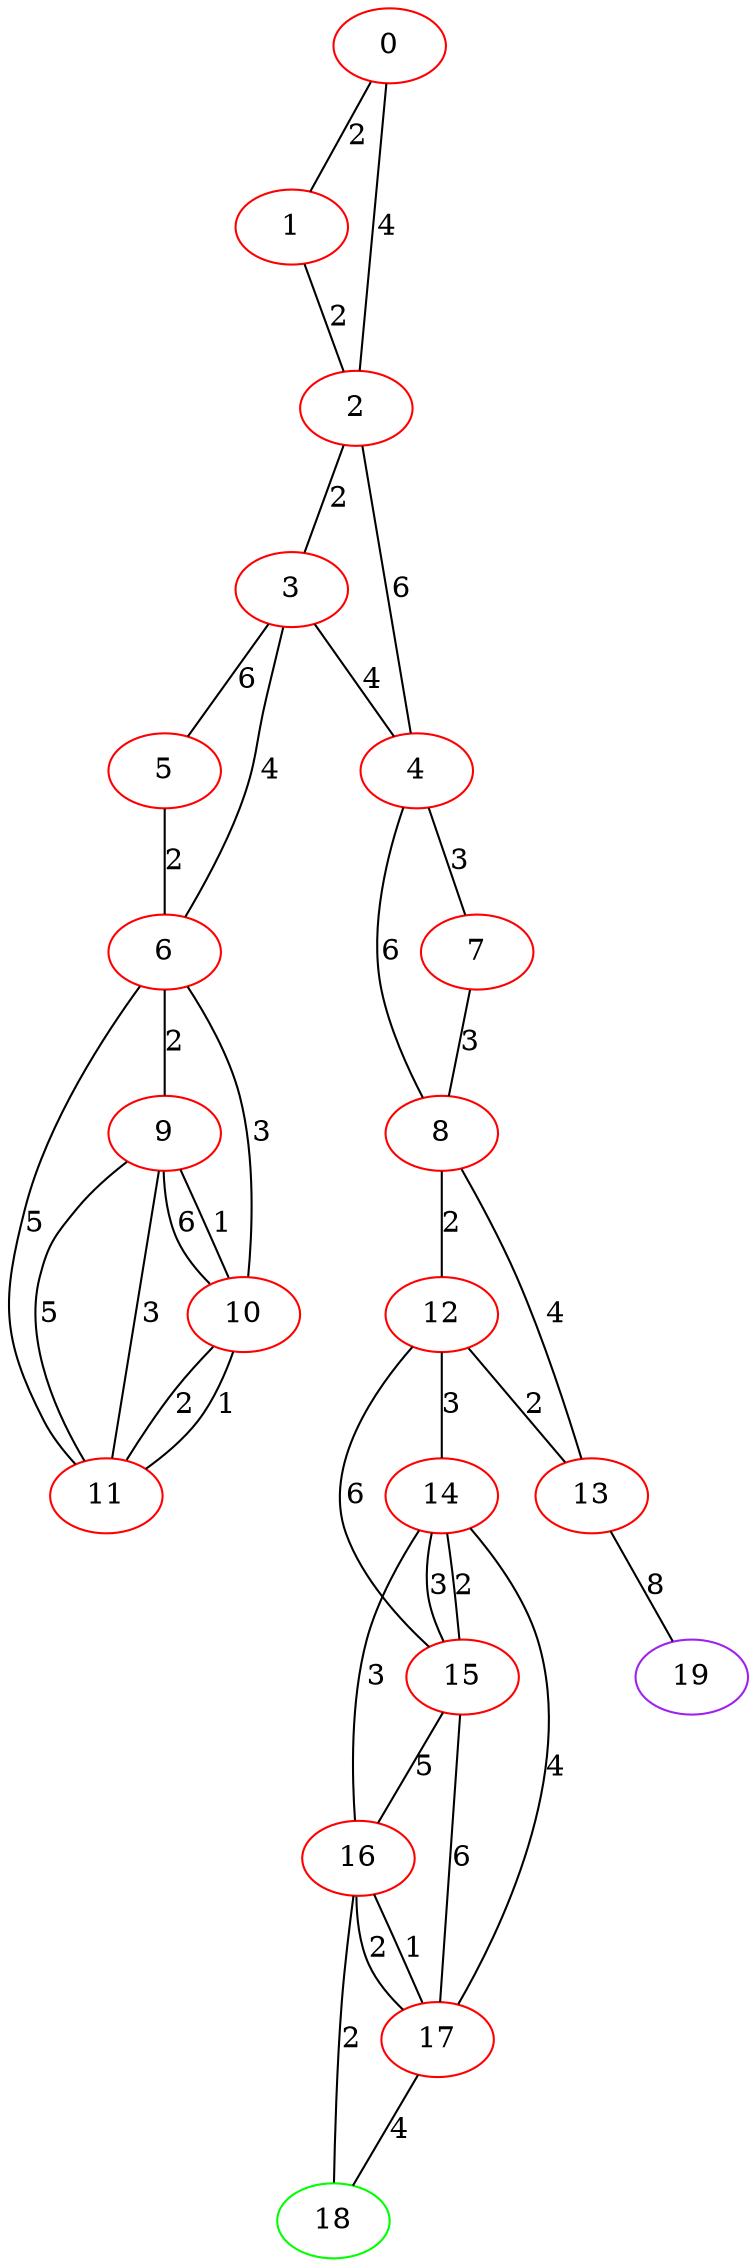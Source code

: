 graph "" {
0 [color=red, weight=1];
1 [color=red, weight=1];
2 [color=red, weight=1];
3 [color=red, weight=1];
4 [color=red, weight=1];
5 [color=red, weight=1];
6 [color=red, weight=1];
7 [color=red, weight=1];
8 [color=red, weight=1];
9 [color=red, weight=1];
10 [color=red, weight=1];
11 [color=red, weight=1];
12 [color=red, weight=1];
13 [color=red, weight=1];
14 [color=red, weight=1];
15 [color=red, weight=1];
16 [color=red, weight=1];
17 [color=red, weight=1];
18 [color=green, weight=2];
19 [color=purple, weight=4];
0 -- 1  [key=0, label=2];
0 -- 2  [key=0, label=4];
1 -- 2  [key=0, label=2];
2 -- 3  [key=0, label=2];
2 -- 4  [key=0, label=6];
3 -- 4  [key=0, label=4];
3 -- 5  [key=0, label=6];
3 -- 6  [key=0, label=4];
4 -- 8  [key=0, label=6];
4 -- 7  [key=0, label=3];
5 -- 6  [key=0, label=2];
6 -- 11  [key=0, label=5];
6 -- 9  [key=0, label=2];
6 -- 10  [key=0, label=3];
7 -- 8  [key=0, label=3];
8 -- 12  [key=0, label=2];
8 -- 13  [key=0, label=4];
9 -- 10  [key=0, label=6];
9 -- 10  [key=1, label=1];
9 -- 11  [key=0, label=5];
9 -- 11  [key=1, label=3];
10 -- 11  [key=0, label=1];
10 -- 11  [key=1, label=2];
12 -- 13  [key=0, label=2];
12 -- 14  [key=0, label=3];
12 -- 15  [key=0, label=6];
13 -- 19  [key=0, label=8];
14 -- 16  [key=0, label=3];
14 -- 17  [key=0, label=4];
14 -- 15  [key=0, label=2];
14 -- 15  [key=1, label=3];
15 -- 16  [key=0, label=5];
15 -- 17  [key=0, label=6];
16 -- 17  [key=0, label=1];
16 -- 17  [key=1, label=2];
16 -- 18  [key=0, label=2];
17 -- 18  [key=0, label=4];
}
